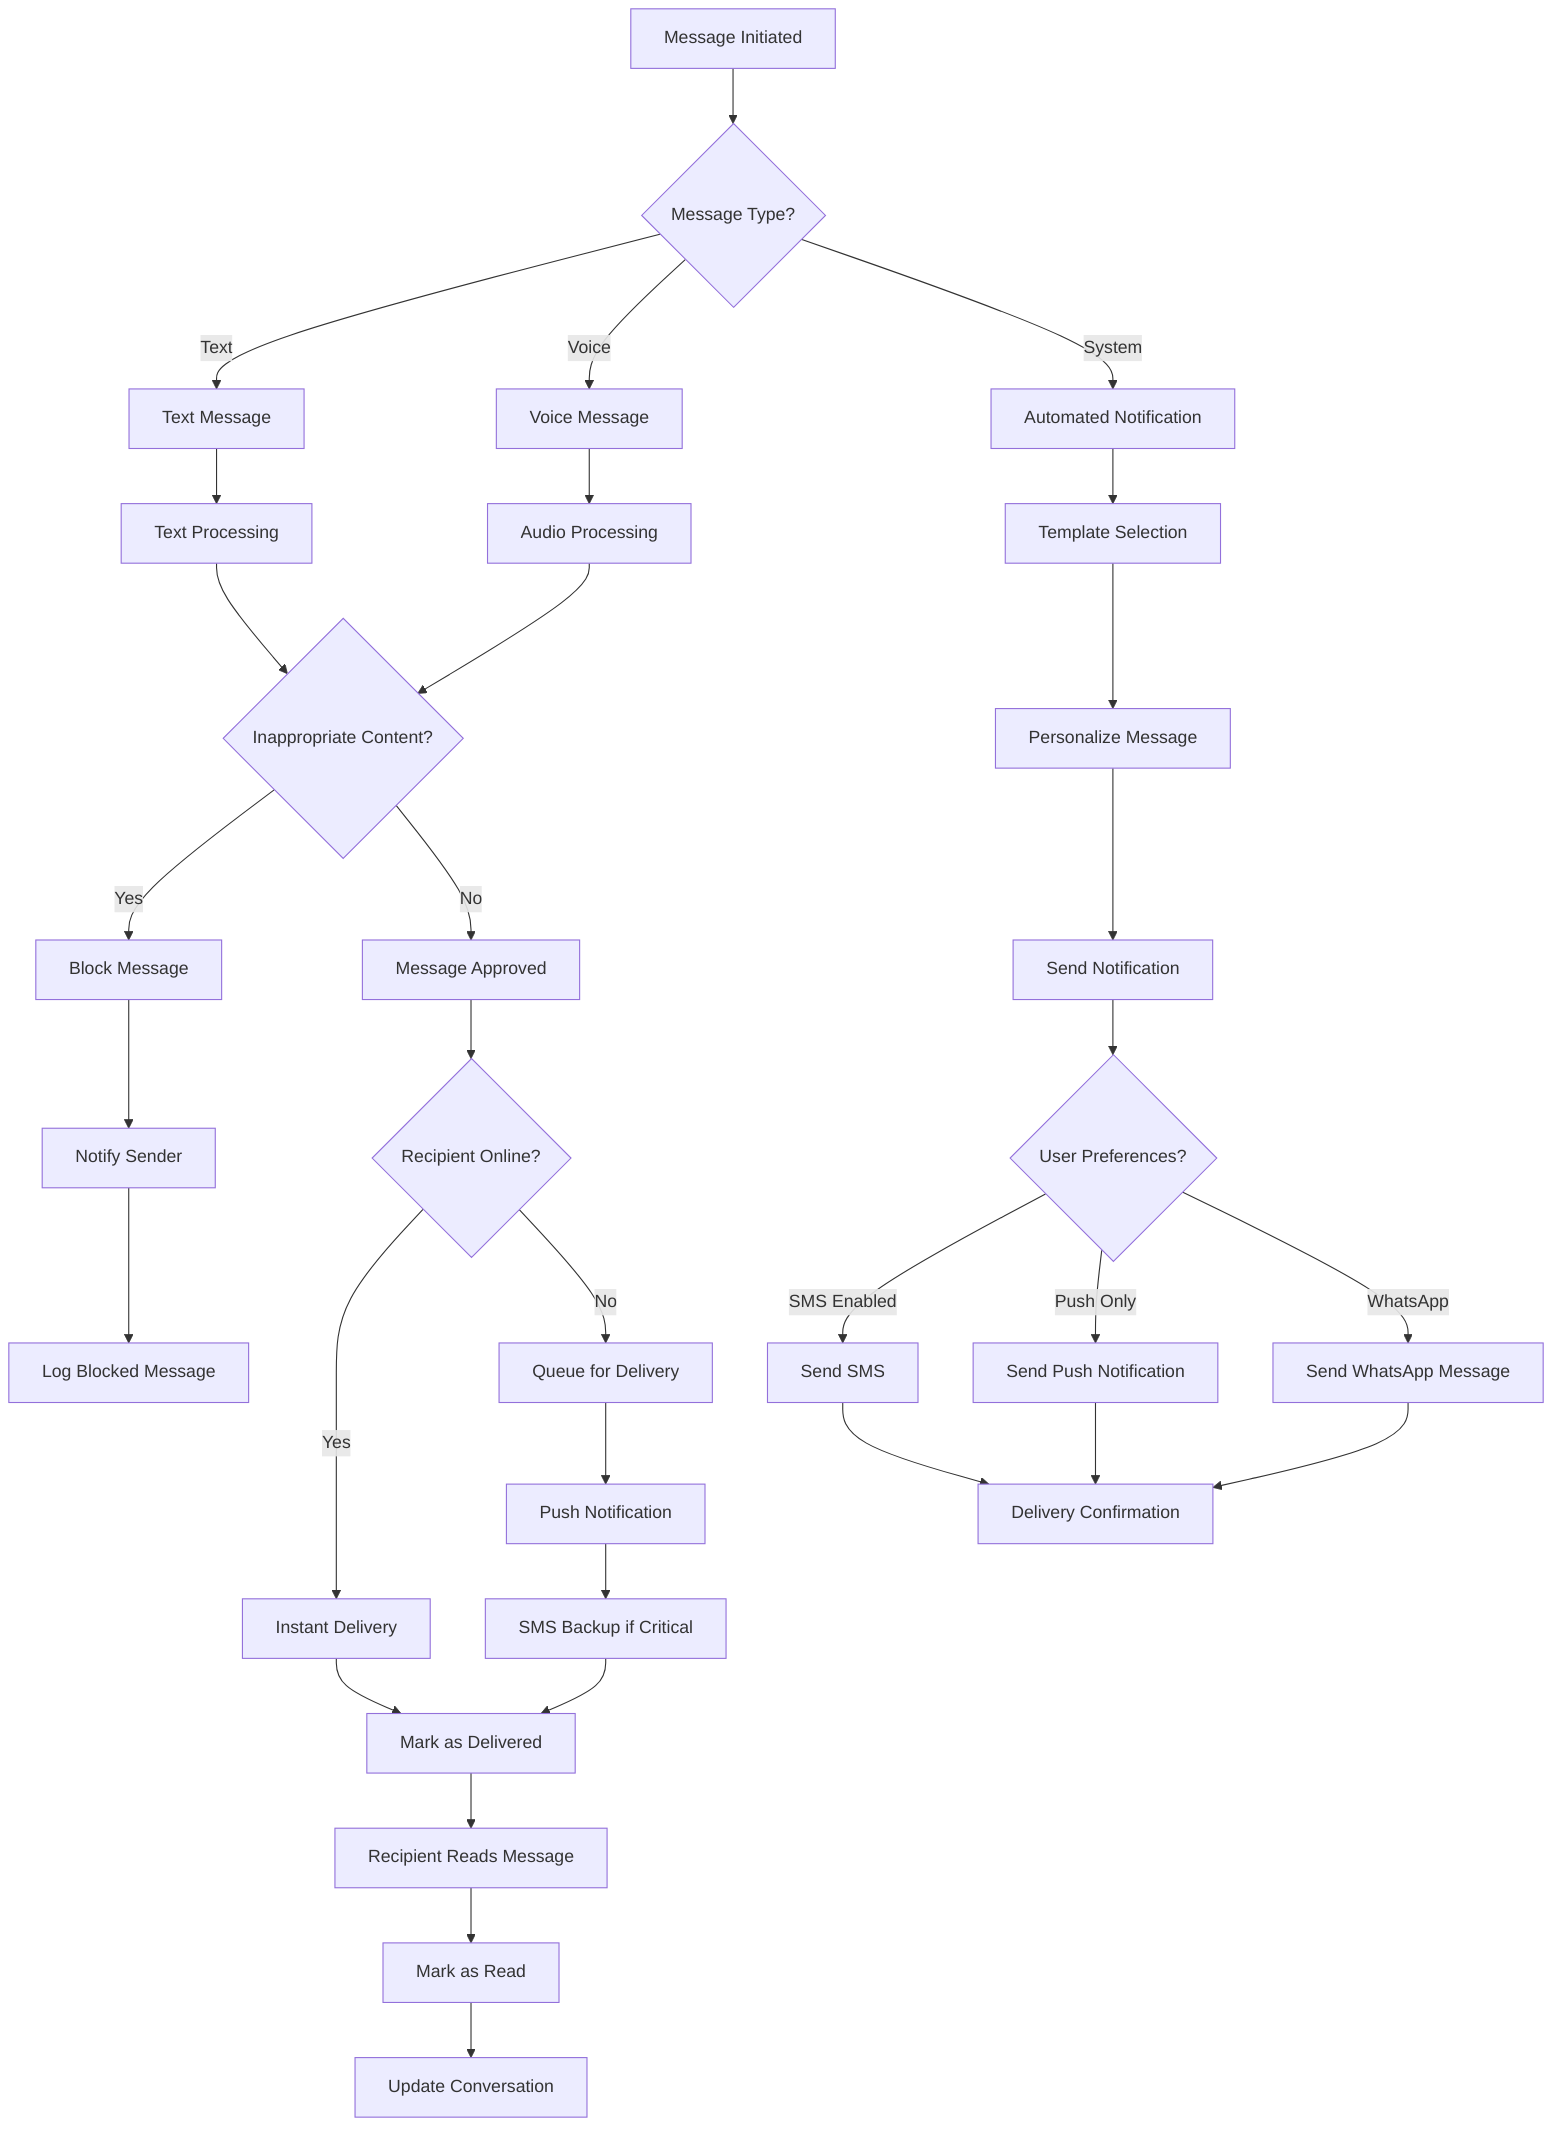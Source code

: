 flowchart TD
  A[Message Initiated] --> B{Message Type?}
  B -->|Text| C[Text Message]
  B -->|Voice| D[Voice Message]
  B -->|System| E[Automated Notification]
  C --> F[Text Processing]
  D --> G[Audio Processing]
  E --> H[Template Selection]
  F --> I{Inappropriate Content?}
  G --> I
  H --> J[Personalize Message]
  I -->|Yes| K[Block Message]
  I -->|No| L[Message Approved]
  K --> M[Notify Sender]
  L --> N{Recipient Online?}
  N -->|Yes| O[Instant Delivery]
  N -->|No| P[Queue for Delivery]
  O --> Q[Mark as Delivered]
  P --> R[Push Notification]
  R --> S[SMS Backup if Critical]
  S --> Q
  Q --> T[Recipient Reads Message]
  T --> U[Mark as Read]
  U --> V[Update Conversation]
  J --> W[Send Notification]
  W --> X{User Preferences?}
  X -->|SMS Enabled| Y[Send SMS]
  X -->|Push Only| Z[Send Push Notification]
  X -->|WhatsApp| AA[Send WhatsApp Message]
  Y --> BB[Delivery Confirmation]
  Z --> BB
  AA --> BB
  M --> CC[Log Blocked Message]